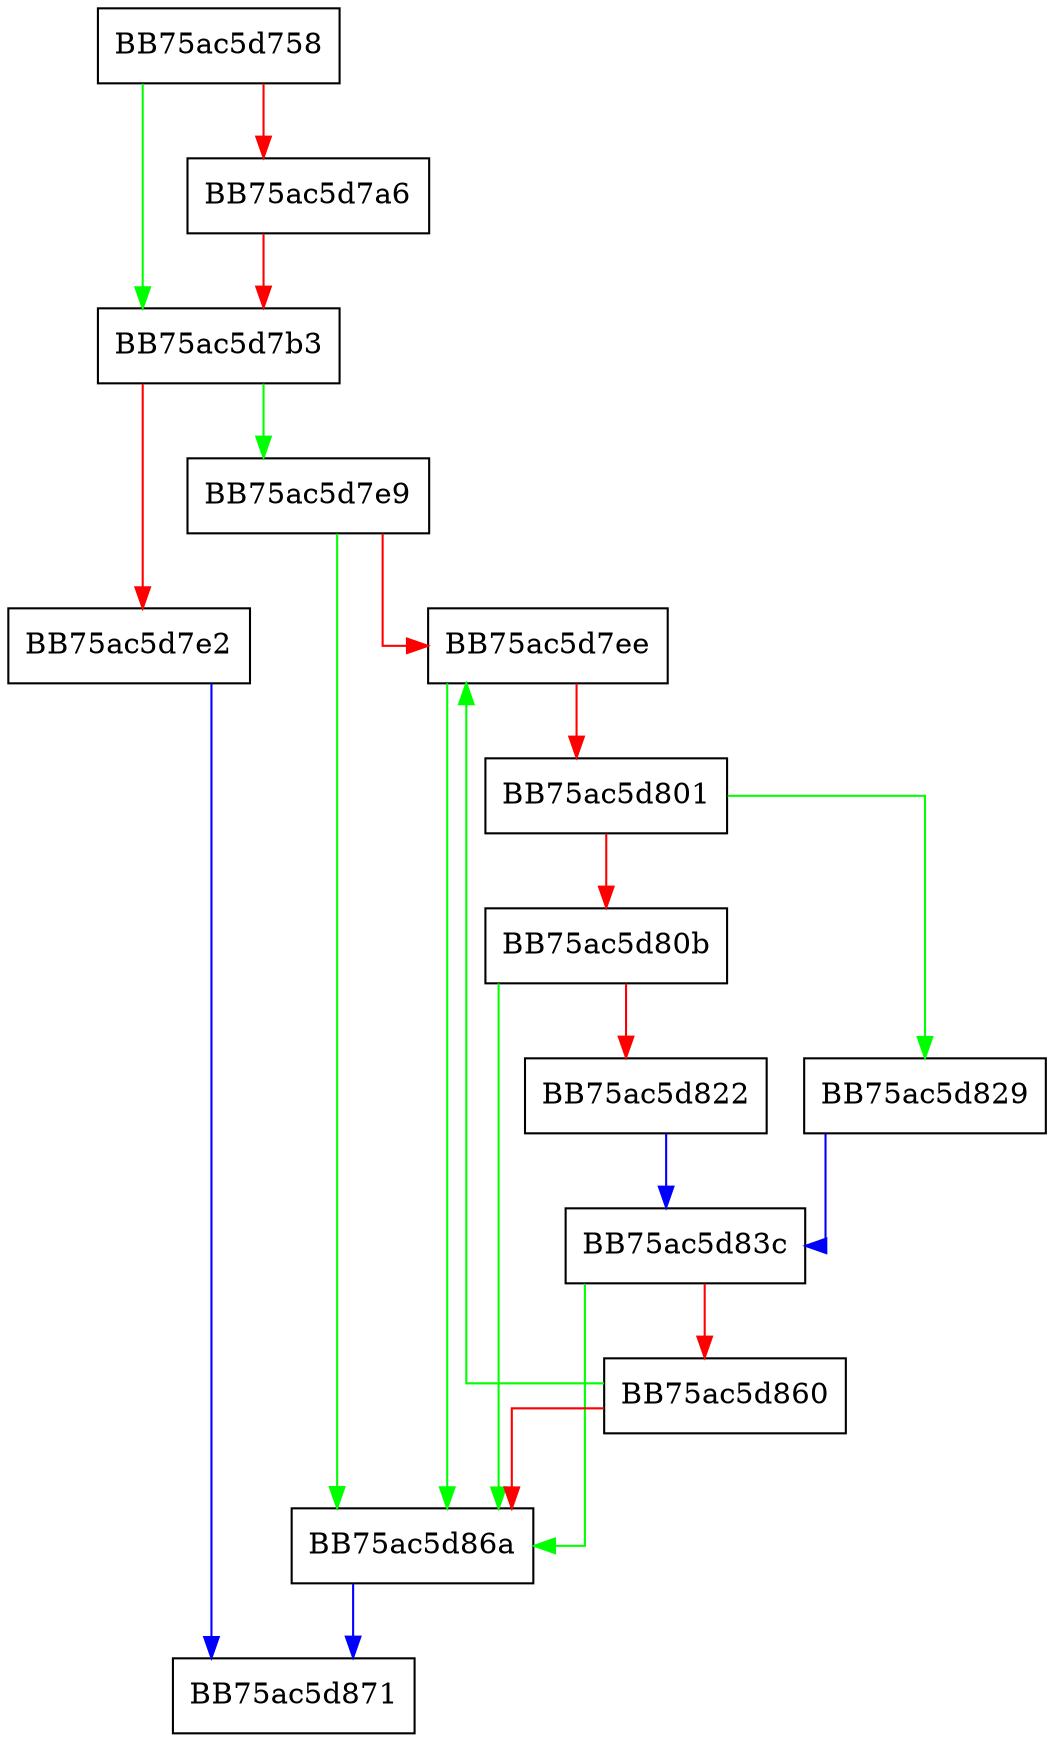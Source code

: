 digraph lglz_doRelocation {
  node [shape="box"];
  graph [splines=ortho];
  BB75ac5d758 -> BB75ac5d7b3 [color="green"];
  BB75ac5d758 -> BB75ac5d7a6 [color="red"];
  BB75ac5d7a6 -> BB75ac5d7b3 [color="red"];
  BB75ac5d7b3 -> BB75ac5d7e9 [color="green"];
  BB75ac5d7b3 -> BB75ac5d7e2 [color="red"];
  BB75ac5d7e2 -> BB75ac5d871 [color="blue"];
  BB75ac5d7e9 -> BB75ac5d86a [color="green"];
  BB75ac5d7e9 -> BB75ac5d7ee [color="red"];
  BB75ac5d7ee -> BB75ac5d86a [color="green"];
  BB75ac5d7ee -> BB75ac5d801 [color="red"];
  BB75ac5d801 -> BB75ac5d829 [color="green"];
  BB75ac5d801 -> BB75ac5d80b [color="red"];
  BB75ac5d80b -> BB75ac5d86a [color="green"];
  BB75ac5d80b -> BB75ac5d822 [color="red"];
  BB75ac5d822 -> BB75ac5d83c [color="blue"];
  BB75ac5d829 -> BB75ac5d83c [color="blue"];
  BB75ac5d83c -> BB75ac5d86a [color="green"];
  BB75ac5d83c -> BB75ac5d860 [color="red"];
  BB75ac5d860 -> BB75ac5d7ee [color="green"];
  BB75ac5d860 -> BB75ac5d86a [color="red"];
  BB75ac5d86a -> BB75ac5d871 [color="blue"];
}